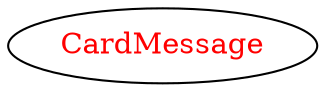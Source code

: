 digraph dependencyGraph {
 concentrate=true;
 ranksep="2.0";
 rankdir="LR"; 
 splines="ortho";
"CardMessage" [fontcolor="red"];
}